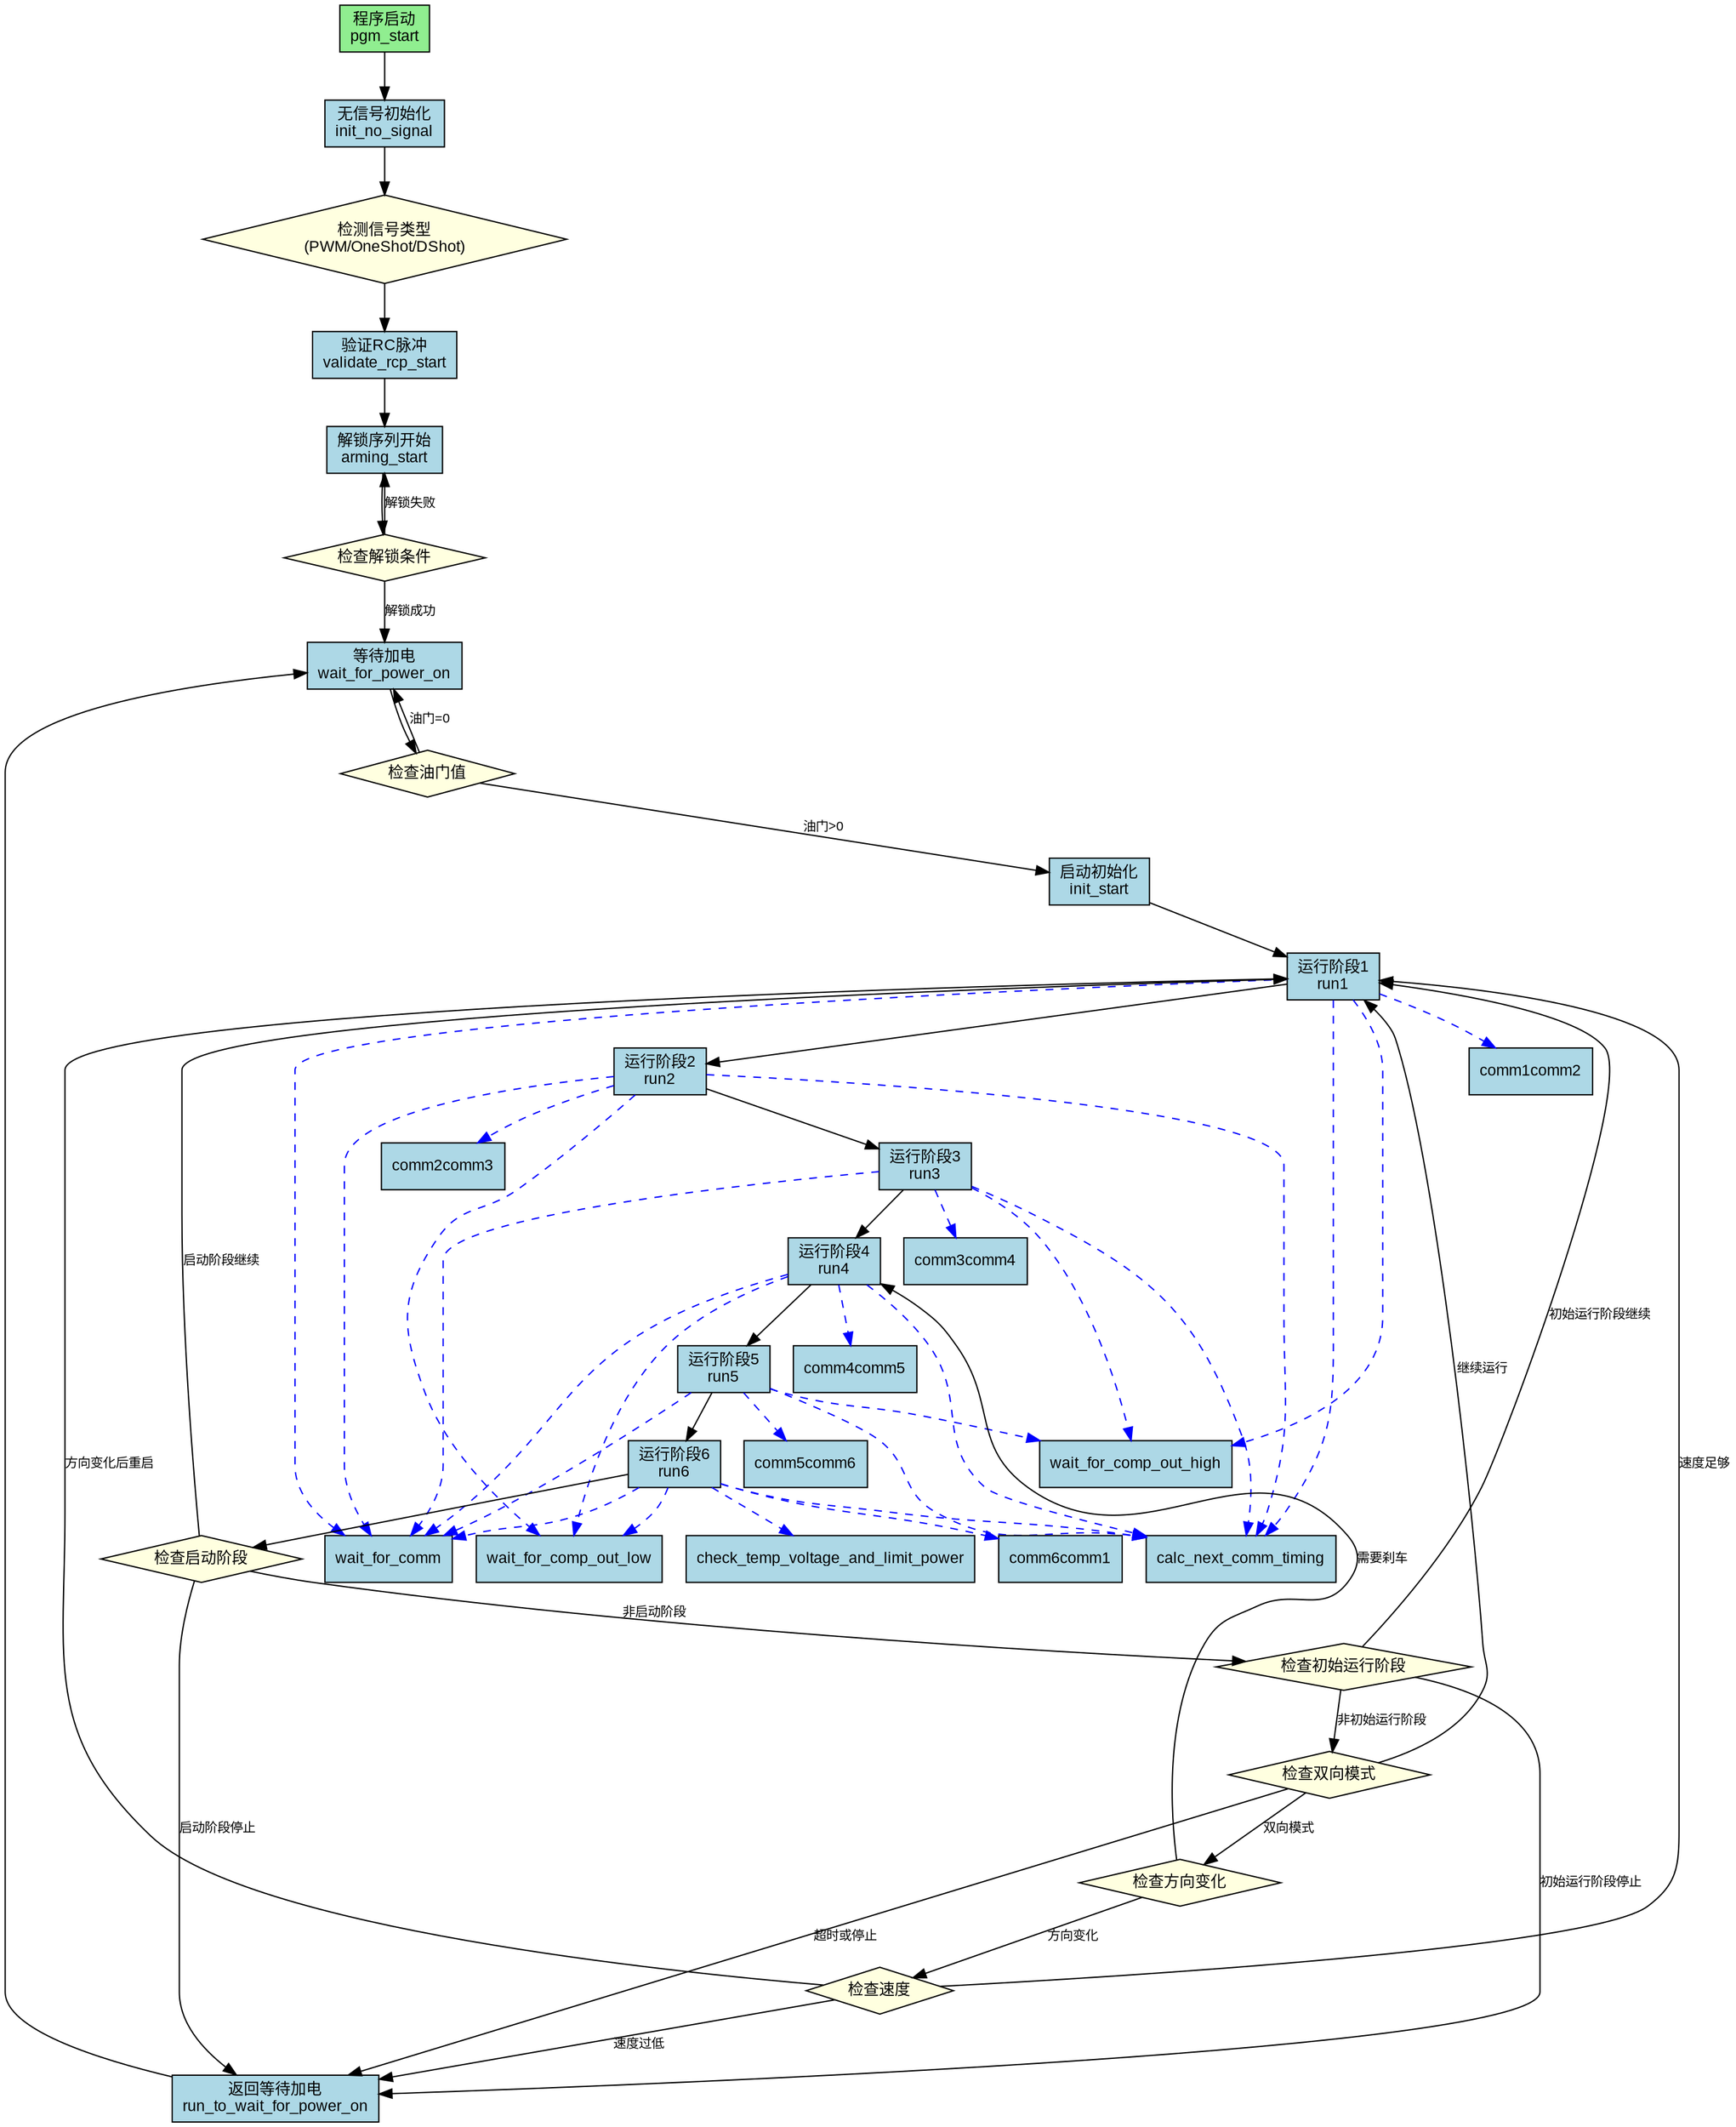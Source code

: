 digraph BLHeli_S_Main_Flow {
    // 图形设置
    rankdir=TB;
    node [shape=box, style=filled, fillcolor=lightblue, fontname="Arial", fontsize=12];
    edge [fontname="Arial", fontsize=10];
    
    // 主要节点
    pgm_start [label="程序启动\npgm_start", fillcolor=lightgreen];
    init_no_signal [label="无信号初始化\ninit_no_signal"];
    validate_rcp_start [label="验证RC脉冲\nvalidate_rcp_start"];
    arming_start [label="解锁序列开始\narming_start"];
    wait_for_power_on [label="等待加电\nwait_for_power_on"];
    init_start [label="启动初始化\ninit_start"];
    run1 [label="运行阶段1\nrun1"];
    run2 [label="运行阶段2\nrun2"];
    run3 [label="运行阶段3\nrun3"];
    run4 [label="运行阶段4\nrun4"];
    run5 [label="运行阶段5\nrun5"];
    run6 [label="运行阶段6\nrun6"];
    run_to_wait_for_power_on [label="返回等待加电\nrun_to_wait_for_power_on"];
    
    // 决策节点
    check_signal_type [label="检测信号类型\n(PWM/OneShot/DShot)", shape=diamond, fillcolor=lightyellow];
    check_arming [label="检查解锁条件", shape=diamond, fillcolor=lightyellow];
    check_throttle [label="检查油门值", shape=diamond, fillcolor=lightyellow];
    check_startup_phase [label="检查启动阶段", shape=diamond, fillcolor=lightyellow];
    check_initial_run_phase [label="检查初始运行阶段", shape=diamond, fillcolor=lightyellow];
    check_bidir [label="检查双向模式", shape=diamond, fillcolor=lightyellow];
    check_dir_change [label="检查方向变化", shape=diamond, fillcolor=lightyellow];
    check_speed [label="检查速度", shape=diamond, fillcolor=lightyellow];
    
    // 流程连接
    pgm_start -> init_no_signal;
    init_no_signal -> check_signal_type;
    check_signal_type -> validate_rcp_start;
    validate_rcp_start -> arming_start;
    arming_start -> check_arming;
    check_arming -> wait_for_power_on [label="解锁成功"];
    check_arming -> arming_start [label="解锁失败"];
    wait_for_power_on -> check_throttle;
    check_throttle -> init_start [label="油门>0"];
    check_throttle -> wait_for_power_on [label="油门=0"];
    init_start -> run1;
    run1 -> run2;
    run2 -> run3;
    run3 -> run4;
    run4 -> run5;
    run5 -> run6;
    run6 -> check_startup_phase;
    
    check_startup_phase -> check_initial_run_phase [label="非启动阶段"];
    check_startup_phase -> run1 [label="启动阶段继续"];
    check_startup_phase -> run_to_wait_for_power_on [label="启动阶段停止"];
    
    check_initial_run_phase -> check_bidir [label="非初始运行阶段"];
    check_initial_run_phase -> run1 [label="初始运行阶段继续"];
    check_initial_run_phase -> run_to_wait_for_power_on [label="初始运行阶段停止"];
    
    check_bidir -> check_dir_change [label="双向模式"];
    check_bidir -> run_to_wait_for_power_on [label="超时或停止"];
    check_bidir -> run1 [label="继续运行"];
    
    check_dir_change -> check_speed [label="方向变化"];
    check_dir_change -> run4 [label="需要刹车"];
    
    check_speed -> run1 [label="速度足够"];
    check_speed -> run_to_wait_for_power_on [label="速度过低"];
    check_speed -> run1 [label="方向变化后重启"];
    
    run_to_wait_for_power_on -> wait_for_power_on;
    
    // 子流程调用
    run1 -> wait_for_comp_out_high [style=dashed, color=blue];
    run1 -> wait_for_comm [style=dashed, color=blue];
    run1 -> comm1comm2 [style=dashed, color=blue];
    run1 -> calc_next_comm_timing [style=dashed, color=blue];
    
    run2 -> wait_for_comp_out_low [style=dashed, color=blue];
    run2 -> wait_for_comm [style=dashed, color=blue];
    run2 -> comm2comm3 [style=dashed, color=blue];
    run2 -> calc_next_comm_timing [style=dashed, color=blue];
    
    run3 -> wait_for_comp_out_high [style=dashed, color=blue];
    run3 -> wait_for_comm [style=dashed, color=blue];
    run3 -> comm3comm4 [style=dashed, color=blue];
    run3 -> calc_next_comm_timing [style=dashed, color=blue];
    
    run4 -> wait_for_comp_out_low [style=dashed, color=blue];
    run4 -> wait_for_comm [style=dashed, color=blue];
    run4 -> comm4comm5 [style=dashed, color=blue];
    run4 -> calc_next_comm_timing [style=dashed, color=blue];
    
    run5 -> wait_for_comp_out_high [style=dashed, color=blue];
    run5 -> wait_for_comm [style=dashed, color=blue];
    run5 -> comm5comm6 [style=dashed, color=blue];
    run5 -> calc_next_comm_timing [style=dashed, color=blue];
    
    run6 -> wait_for_comp_out_low [style=dashed, color=blue];
    run6 -> wait_for_comm [style=dashed, color=blue];
    run6 -> comm6comm1 [style=dashed, color=blue];
    run6 -> check_temp_voltage_and_limit_power [style=dashed, color=blue];
    run6 -> calc_next_comm_timing [style=dashed, color=blue];
}